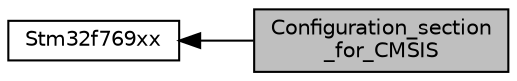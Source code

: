 digraph "Configuration_section_for_CMSIS"
{
  edge [fontname="Helvetica",fontsize="10",labelfontname="Helvetica",labelfontsize="10"];
  node [fontname="Helvetica",fontsize="10",shape=record];
  rankdir=LR;
  Node0 [label="Configuration_section\l_for_CMSIS",height=0.2,width=0.4,color="black", fillcolor="grey75", style="filled", fontcolor="black"];
  Node1 [label="Stm32f769xx",height=0.2,width=0.4,color="black", fillcolor="white", style="filled",URL="$group__stm32f769xx.html"];
  Node1->Node0 [shape=plaintext, dir="back", style="solid"];
}
